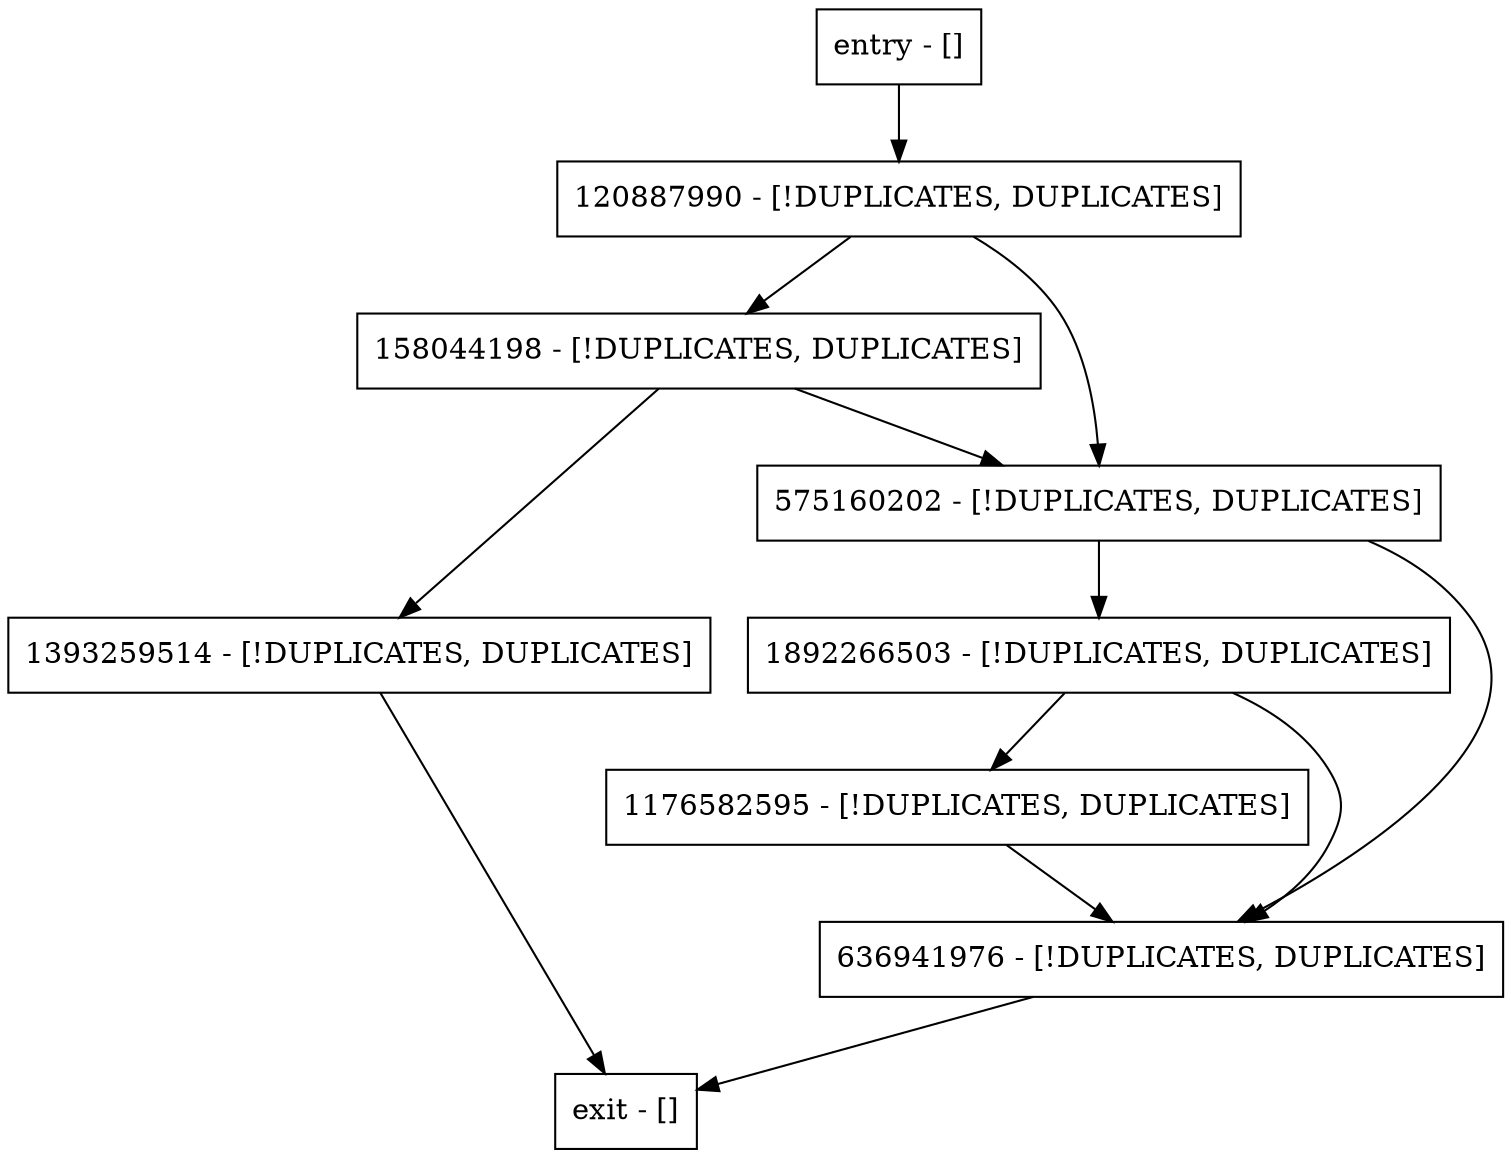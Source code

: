 digraph <init> {
node [shape=record];
1892266503 [label="1892266503 - [!DUPLICATES, DUPLICATES]"];
entry [label="entry - []"];
exit [label="exit - []"];
120887990 [label="120887990 - [!DUPLICATES, DUPLICATES]"];
158044198 [label="158044198 - [!DUPLICATES, DUPLICATES]"];
1393259514 [label="1393259514 - [!DUPLICATES, DUPLICATES]"];
1176582595 [label="1176582595 - [!DUPLICATES, DUPLICATES]"];
636941976 [label="636941976 - [!DUPLICATES, DUPLICATES]"];
575160202 [label="575160202 - [!DUPLICATES, DUPLICATES]"];
entry;
exit;
1892266503 -> 1176582595;
1892266503 -> 636941976;
entry -> 120887990;
120887990 -> 158044198;
120887990 -> 575160202;
158044198 -> 1393259514;
158044198 -> 575160202;
1393259514 -> exit;
1176582595 -> 636941976;
636941976 -> exit;
575160202 -> 1892266503;
575160202 -> 636941976;
}
